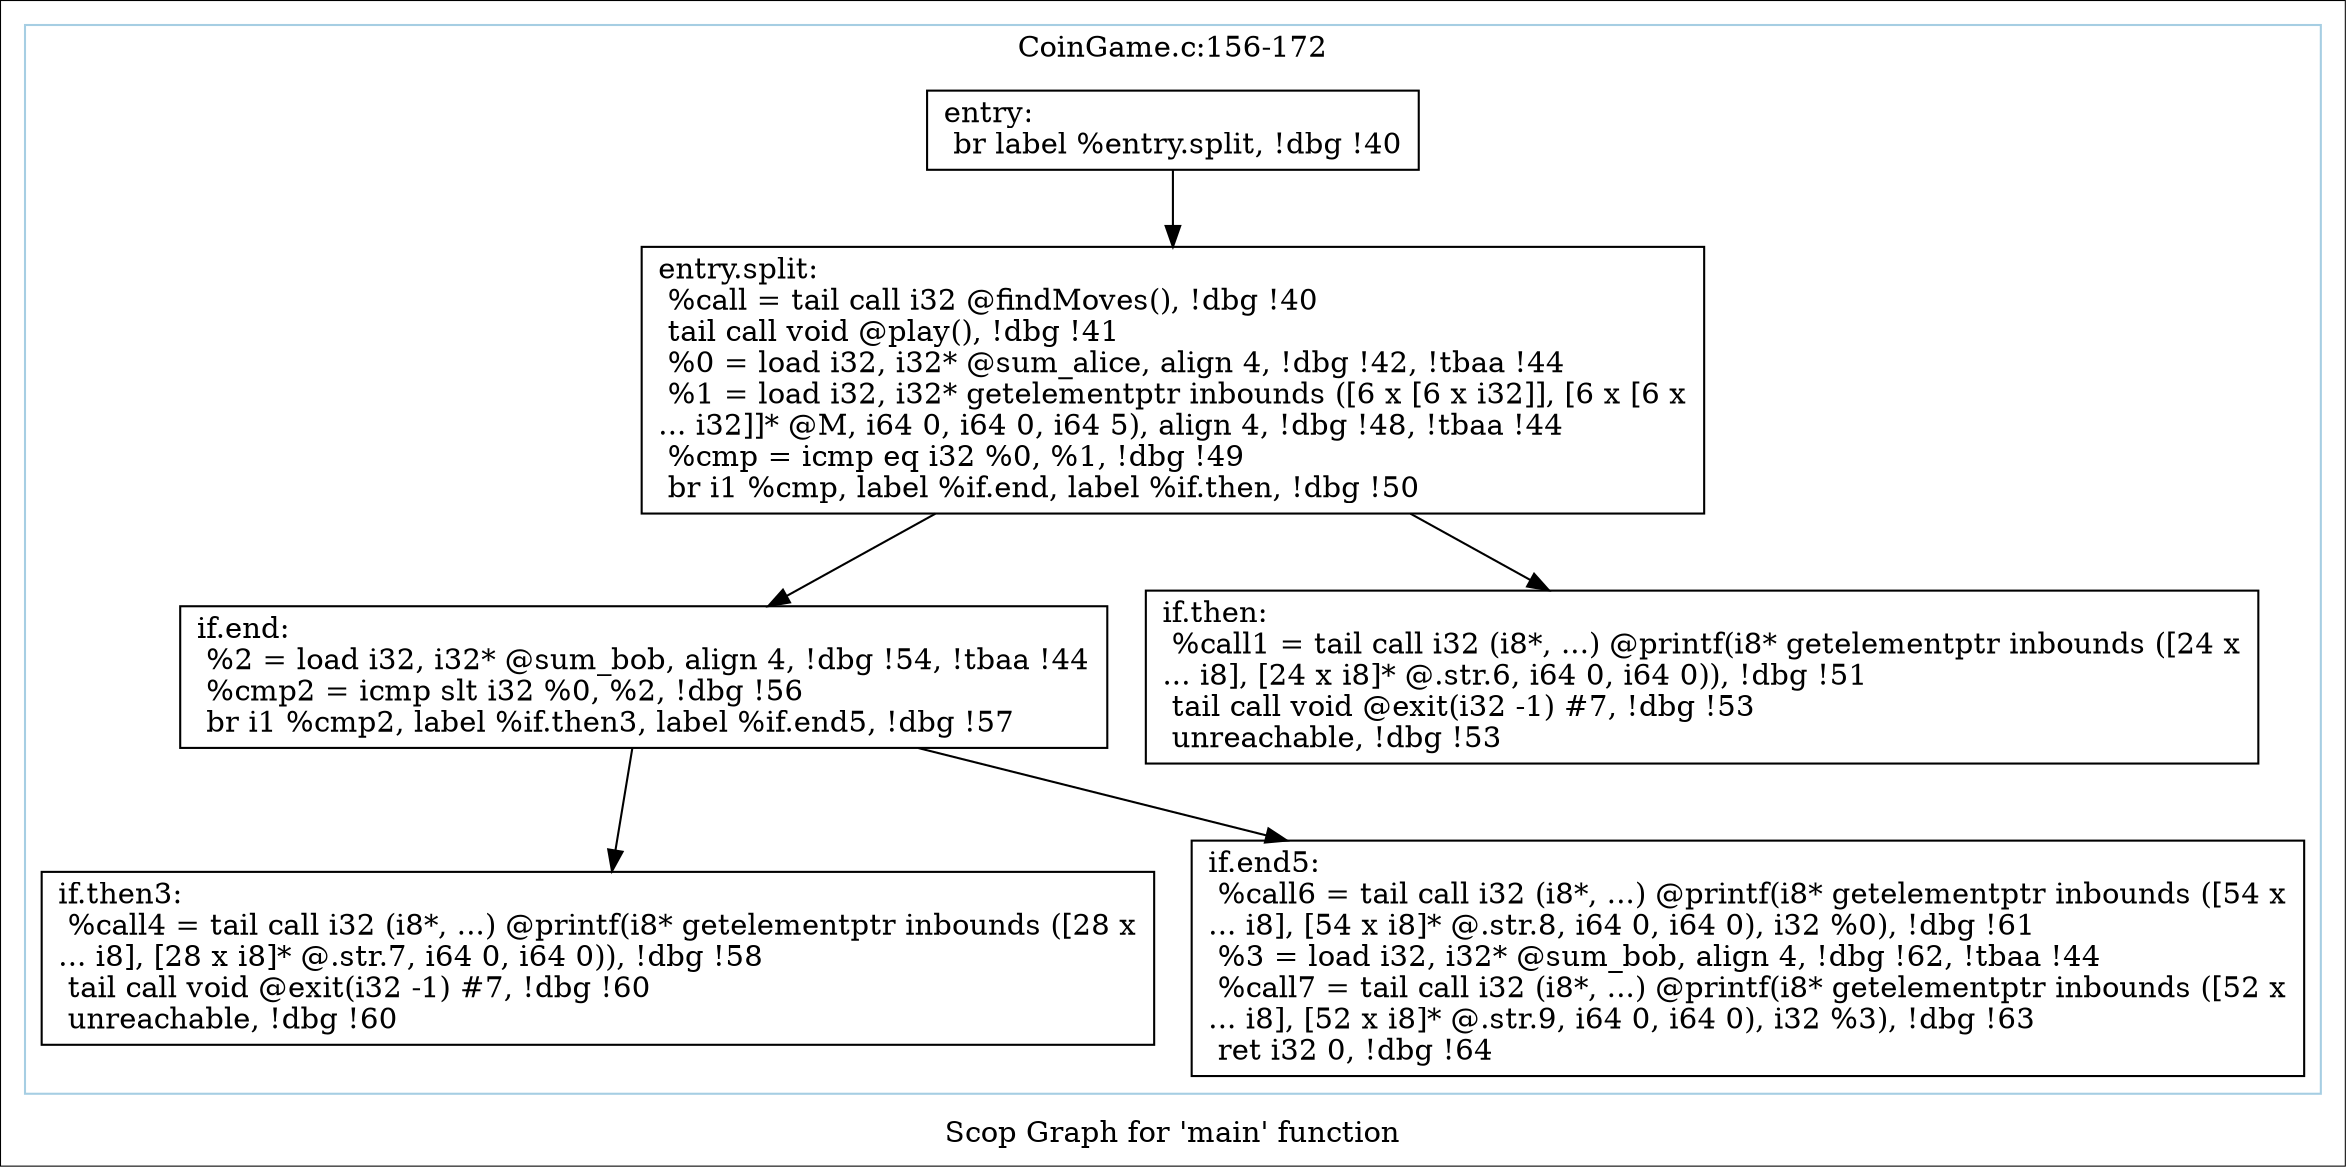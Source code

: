 digraph "Scop Graph for 'main' function" {
	label="Scop Graph for 'main' function";

	Node0xa829b40 [shape=record,label="{entry:\l  br label %entry.split, !dbg !40\l}"];
	Node0xa829b40 -> Node0xa82c480;
	Node0xa82c480 [shape=record,label="{entry.split:                                      \l  %call = tail call i32 @findMoves(), !dbg !40\l  tail call void @play(), !dbg !41\l  %0 = load i32, i32* @sum_alice, align 4, !dbg !42, !tbaa !44\l  %1 = load i32, i32* getelementptr inbounds ([6 x [6 x i32]], [6 x [6 x\l... i32]]* @M, i64 0, i64 0, i64 5), align 4, !dbg !48, !tbaa !44\l  %cmp = icmp eq i32 %0, %1, !dbg !49\l  br i1 %cmp, label %if.end, label %if.then, !dbg !50\l}"];
	Node0xa82c480 -> Node0xa82d270;
	Node0xa82c480 -> Node0xa81fae0;
	Node0xa82d270 [shape=record,label="{if.end:                                           \l  %2 = load i32, i32* @sum_bob, align 4, !dbg !54, !tbaa !44\l  %cmp2 = icmp slt i32 %0, %2, !dbg !56\l  br i1 %cmp2, label %if.then3, label %if.end5, !dbg !57\l}"];
	Node0xa82d270 -> Node0xa826170;
	Node0xa82d270 -> Node0xa903490;
	Node0xa826170 [shape=record,label="{if.then3:                                         \l  %call4 = tail call i32 (i8*, ...) @printf(i8* getelementptr inbounds ([28 x\l... i8], [28 x i8]* @.str.7, i64 0, i64 0)), !dbg !58\l  tail call void @exit(i32 -1) #7, !dbg !60\l  unreachable, !dbg !60\l}"];
	Node0xa903490 [shape=record,label="{if.end5:                                          \l  %call6 = tail call i32 (i8*, ...) @printf(i8* getelementptr inbounds ([54 x\l... i8], [54 x i8]* @.str.8, i64 0, i64 0), i32 %0), !dbg !61\l  %3 = load i32, i32* @sum_bob, align 4, !dbg !62, !tbaa !44\l  %call7 = tail call i32 (i8*, ...) @printf(i8* getelementptr inbounds ([52 x\l... i8], [52 x i8]* @.str.9, i64 0, i64 0), i32 %3), !dbg !63\l  ret i32 0, !dbg !64\l}"];
	Node0xa81fae0 [shape=record,label="{if.then:                                          \l  %call1 = tail call i32 (i8*, ...) @printf(i8* getelementptr inbounds ([24 x\l... i8], [24 x i8]* @.str.6, i64 0, i64 0)), !dbg !51\l  tail call void @exit(i32 -1) #7, !dbg !53\l  unreachable, !dbg !53\l}"];
	colorscheme = "paired12"
        subgraph cluster_0xa93f3b0 {
          label = "CoinGame.c:156-172
";
          style = solid;
          color = 1
          Node0xa829b40;
          Node0xa82c480;
          Node0xa82d270;
          Node0xa826170;
          Node0xa903490;
          Node0xa81fae0;
        }
}

